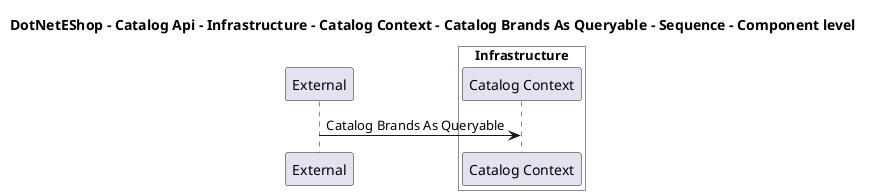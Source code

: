 @startuml

title DotNetEShop - Catalog Api - Infrastructure - Catalog Context - Catalog Brands As Queryable - Sequence - Component level

participant "External" as C4InterFlow.SoftwareSystems.ExternalSystem

box "Catalog Api" #White
    
box "Infrastructure" #White
    participant "Catalog Context" as DotNetEShop.SoftwareSystems.CatalogApi.Containers.Infrastructure.Components.CatalogContext
end box

end box


C4InterFlow.SoftwareSystems.ExternalSystem -> DotNetEShop.SoftwareSystems.CatalogApi.Containers.Infrastructure.Components.CatalogContext : Catalog Brands As Queryable


@enduml
